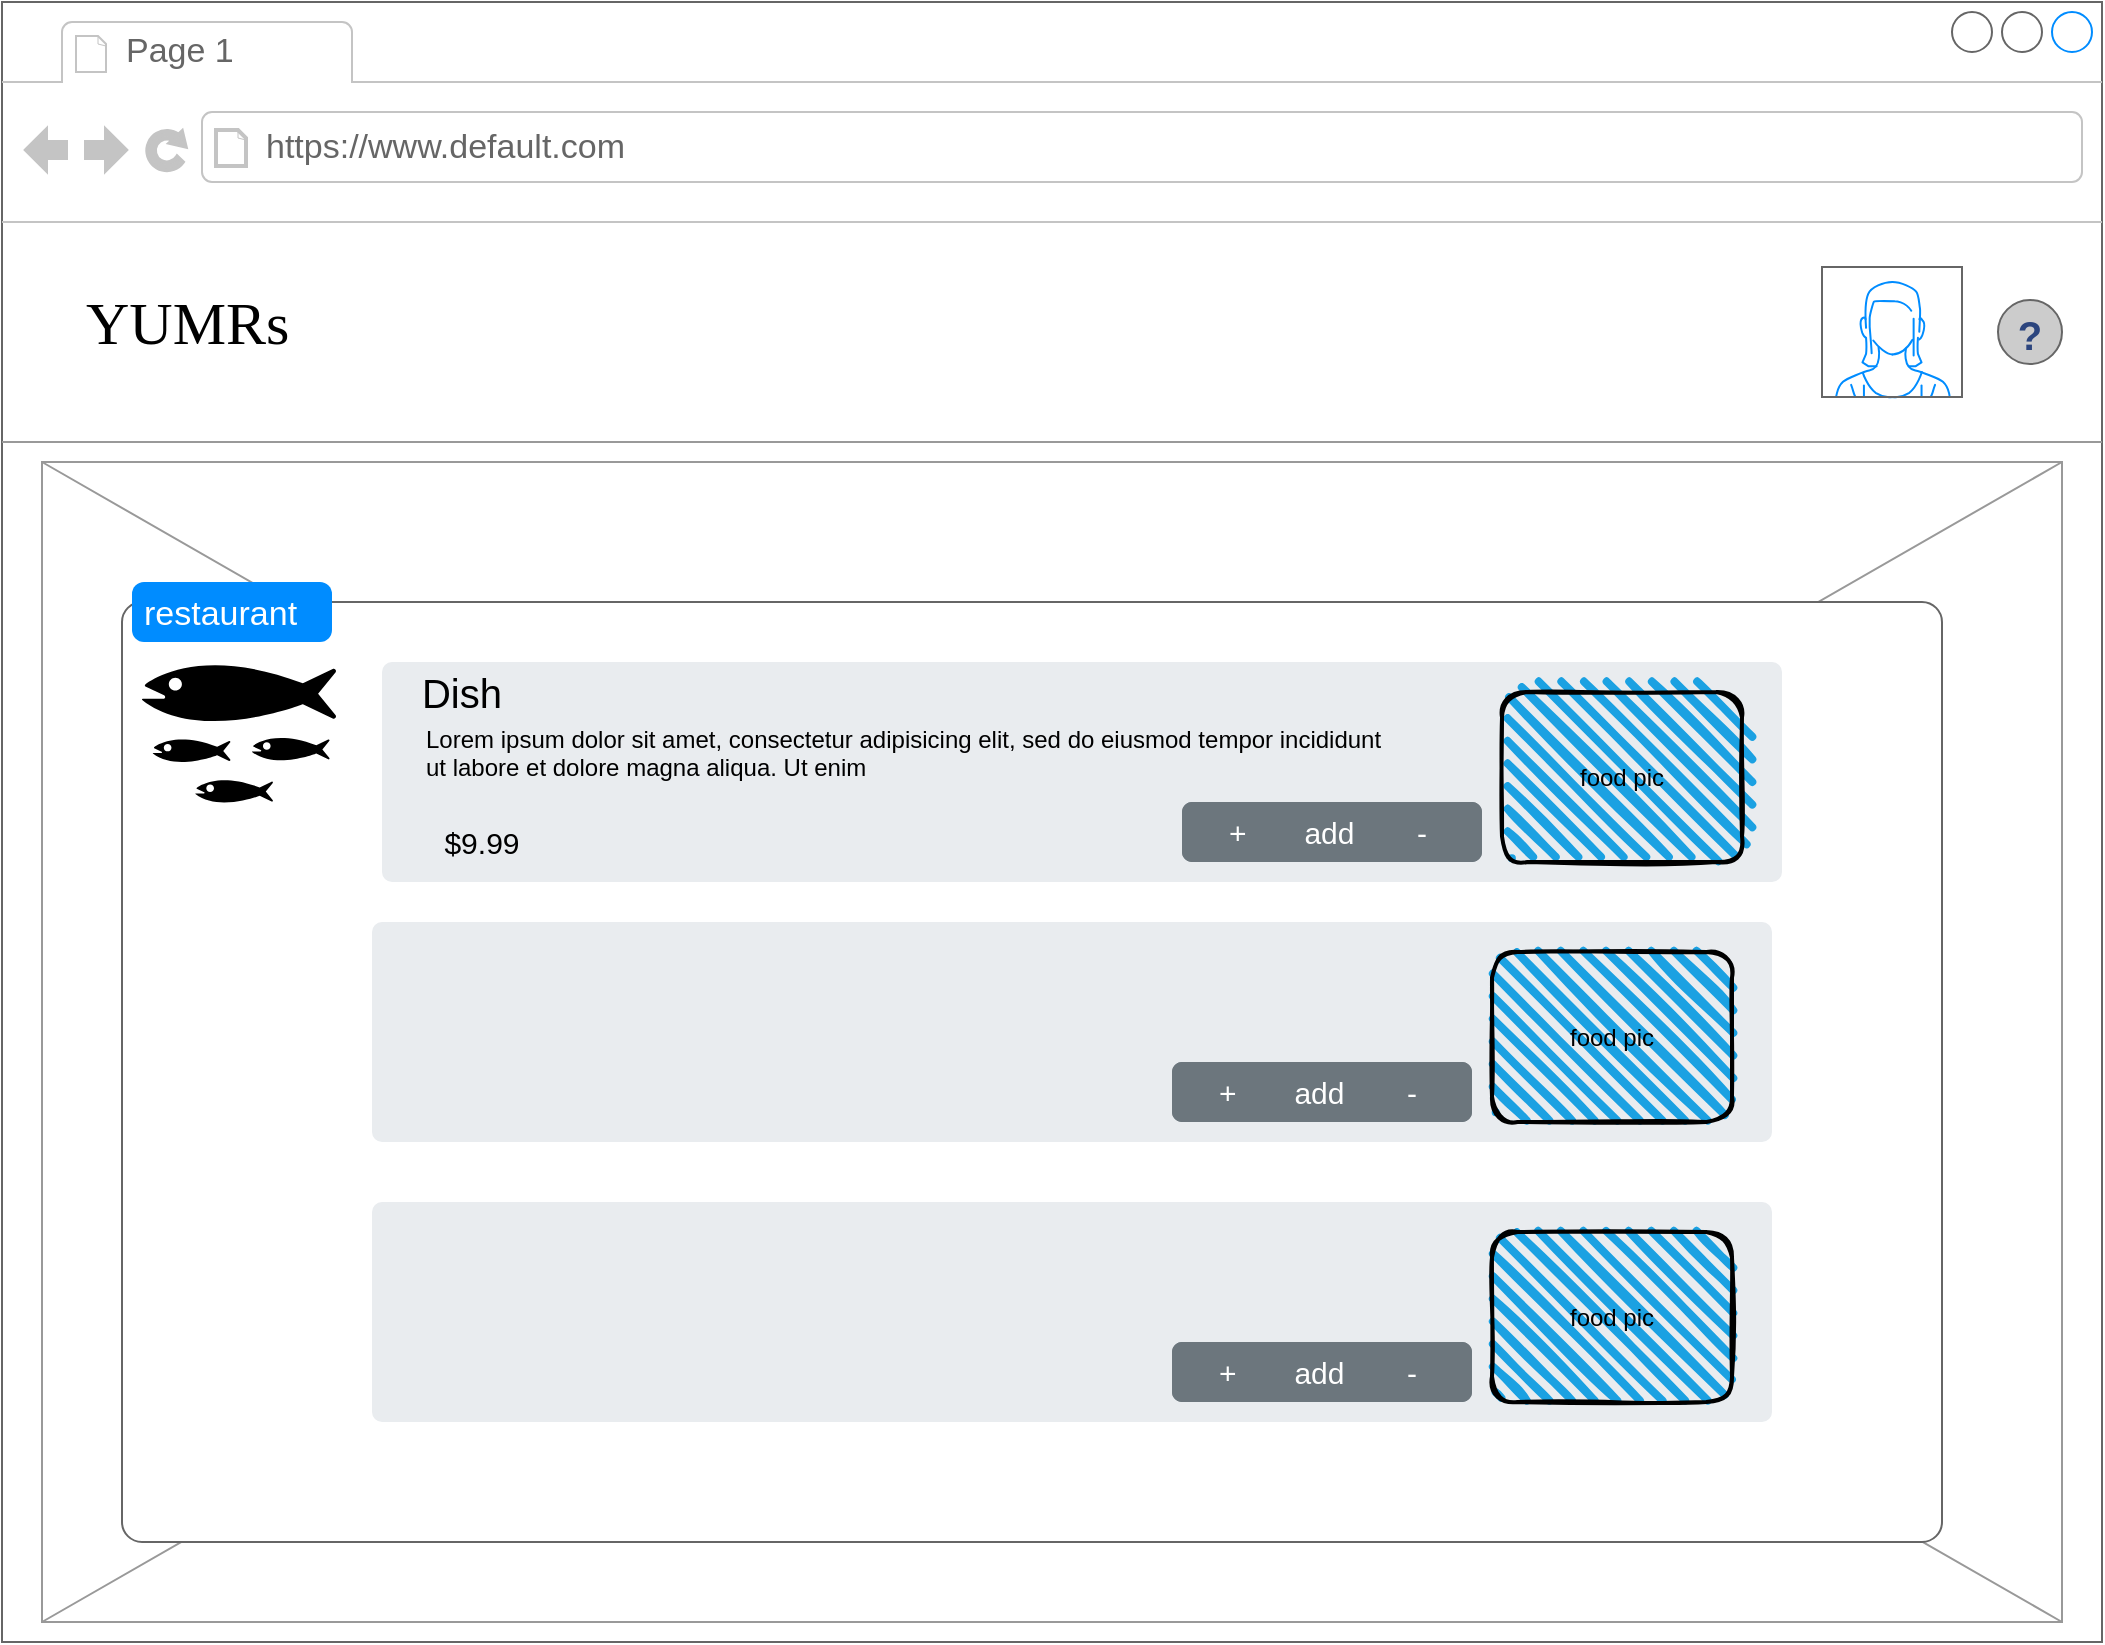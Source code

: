 <mxfile version="16.5.2"><diagram name="Page-1" id="2cc2dc42-3aac-f2a9-1cec-7a8b7cbee084"><mxGraphModel dx="2409" dy="1595" grid="1" gridSize="10" guides="1" tooltips="1" connect="1" arrows="1" fold="1" page="1" pageScale="1" pageWidth="1100" pageHeight="850" background="none" math="0" shadow="0"><root><mxCell id="0"/><mxCell id="1" parent="0"/><mxCell id="7026571954dc6520-1" value="" style="strokeWidth=1;shadow=0;dashed=0;align=center;html=1;shape=mxgraph.mockup.containers.browserWindow;rSize=0;strokeColor=#666666;mainText=,;recursiveResize=0;rounded=0;labelBackgroundColor=none;fontFamily=Verdana;fontSize=12" parent="1" vertex="1"><mxGeometry x="-60" y="-40" width="1050" height="820" as="geometry"/></mxCell><mxCell id="7026571954dc6520-22" value="" style="verticalLabelPosition=bottom;shadow=0;dashed=0;align=center;html=1;verticalAlign=top;strokeWidth=1;shape=mxgraph.mockup.graphics.simpleIcon;strokeColor=#999999;fillColor=#ffffff;rounded=0;labelBackgroundColor=none;fontFamily=Verdana;fontSize=12;fontColor=#000000;" parent="7026571954dc6520-1" vertex="1"><mxGeometry x="20" y="230" width="1010" height="580" as="geometry"/></mxCell><mxCell id="7026571954dc6520-2" value="Page 1" style="strokeWidth=1;shadow=0;dashed=0;align=center;html=1;shape=mxgraph.mockup.containers.anchor;fontSize=17;fontColor=#666666;align=left;" parent="7026571954dc6520-1" vertex="1"><mxGeometry x="60" y="12" width="110" height="26" as="geometry"/></mxCell><mxCell id="7026571954dc6520-3" value="https://www.default.com" style="strokeWidth=1;shadow=0;dashed=0;align=center;html=1;shape=mxgraph.mockup.containers.anchor;rSize=0;fontSize=17;fontColor=#666666;align=left;" parent="7026571954dc6520-1" vertex="1"><mxGeometry x="130" y="60" width="250" height="26" as="geometry"/></mxCell><mxCell id="7026571954dc6520-4" value="YUMRs" style="text;html=1;points=[];align=left;verticalAlign=top;spacingTop=-4;fontSize=30;fontFamily=Verdana" parent="7026571954dc6520-1" vertex="1"><mxGeometry x="40" y="140" width="120" height="50" as="geometry"/></mxCell><mxCell id="7026571954dc6520-15" value="" style="verticalLabelPosition=bottom;shadow=0;dashed=0;align=center;html=1;verticalAlign=top;strokeWidth=1;shape=mxgraph.mockup.markup.line;strokeColor=#999999;rounded=0;labelBackgroundColor=none;fillColor=#ffffff;fontFamily=Verdana;fontSize=12;fontColor=#000000;" parent="7026571954dc6520-1" vertex="1"><mxGeometry y="210" width="1050" height="20" as="geometry"/></mxCell><mxCell id="lKbvZlW0d5WZILYgFXHk-2" value="" style="verticalLabelPosition=bottom;shadow=0;dashed=0;align=center;html=1;verticalAlign=top;strokeWidth=1;shape=mxgraph.mockup.containers.userFemale;strokeColor=#666666;strokeColor2=#008cff;" parent="7026571954dc6520-1" vertex="1"><mxGeometry x="910" y="132.5" width="70" height="65" as="geometry"/></mxCell><mxCell id="lKbvZlW0d5WZILYgFXHk-26" value="" style="shape=mxgraph.mockup.containers.marginRect;rectMarginTop=10;strokeColor=#666666;strokeWidth=1;dashed=0;rounded=1;arcSize=5;recursiveResize=0;" parent="7026571954dc6520-1" vertex="1"><mxGeometry x="60" y="290" width="910" height="480" as="geometry"/></mxCell><mxCell id="lKbvZlW0d5WZILYgFXHk-27" value="restaurant" style="shape=rect;strokeColor=none;fillColor=#008cff;strokeWidth=1;dashed=0;rounded=1;arcSize=20;fontColor=#ffffff;fontSize=17;spacing=2;spacingTop=-2;align=left;autosize=1;spacingLeft=4;resizeWidth=0;resizeHeight=0;perimeter=none;" parent="lKbvZlW0d5WZILYgFXHk-26" vertex="1"><mxGeometry x="5" width="100" height="30" as="geometry"/></mxCell><mxCell id="6JBaFPZMc3V5xEf_UoLb-1" value="" style="shape=mxgraph.signs.animals.fish_hatchery;html=1;pointerEvents=1;fillColor=#000000;strokeColor=none;verticalLabelPosition=bottom;verticalAlign=top;align=center;sketch=0;" vertex="1" parent="lKbvZlW0d5WZILYgFXHk-26"><mxGeometry x="10" y="30" width="97" height="85" as="geometry"/></mxCell><mxCell id="6JBaFPZMc3V5xEf_UoLb-2" value="" style="html=1;shadow=0;dashed=0;shape=mxgraph.bootstrap.rrect;rSize=5;strokeColor=none;html=1;whiteSpace=wrap;fillColor=#E9ECEF;fontColor=#474E4F;align=left;spacing=15;fontSize=14;verticalAlign=top;spacingTop=40;" vertex="1" parent="lKbvZlW0d5WZILYgFXHk-26"><mxGeometry x="130" y="40" width="700" height="110" as="geometry"/></mxCell><mxCell id="6JBaFPZMc3V5xEf_UoLb-3" value="food pic" style="rounded=1;whiteSpace=wrap;html=1;strokeWidth=2;fillWeight=4;hachureGap=8;hachureAngle=45;fillColor=#1ba1e2;sketch=1;" vertex="1" parent="lKbvZlW0d5WZILYgFXHk-26"><mxGeometry x="690" y="55" width="120" height="85" as="geometry"/></mxCell><mxCell id="6JBaFPZMc3V5xEf_UoLb-5" value="Lorem ipsum dolor sit amet, consectetur adipisicing elit, sed do eiusmod tempor incididunt ut labore et dolore magna aliqua. Ut enim&amp;nbsp;" style="text;spacingTop=-5;whiteSpace=wrap;html=1;align=left;fontSize=12;fontFamily=Helvetica;fillColor=none;strokeColor=none;" vertex="1" parent="lKbvZlW0d5WZILYgFXHk-26"><mxGeometry x="150" y="70" width="490" height="30" as="geometry"/></mxCell><mxCell id="6JBaFPZMc3V5xEf_UoLb-6" value="&lt;font style=&quot;font-size: 15px&quot;&gt;$9.99&lt;/font&gt;" style="text;html=1;strokeColor=none;fillColor=none;align=center;verticalAlign=middle;whiteSpace=wrap;rounded=0;" vertex="1" parent="lKbvZlW0d5WZILYgFXHk-26"><mxGeometry x="150" y="115" width="60" height="30" as="geometry"/></mxCell><mxCell id="6JBaFPZMc3V5xEf_UoLb-8" value="" style="html=1;shadow=0;dashed=0;shape=mxgraph.bootstrap.rrect;rSize=5;strokeColor=none;html=1;whiteSpace=wrap;fillColor=#6C767D;fontColor=#ffffff;sketch=0;fontSize=15;" vertex="1" parent="lKbvZlW0d5WZILYgFXHk-26"><mxGeometry x="530" y="110" width="150" height="30" as="geometry"/></mxCell><mxCell id="6JBaFPZMc3V5xEf_UoLb-9" value="+&amp;nbsp;" style="strokeColor=inherit;fillColor=inherit;gradientColor=inherit;fontColor=inherit;html=1;shadow=0;dashed=0;shape=mxgraph.bootstrap.leftButton;rSize=5;perimeter=none;whiteSpace=wrap;resizeHeight=1;sketch=0;fontSize=15;" vertex="1" parent="6JBaFPZMc3V5xEf_UoLb-8"><mxGeometry width="60" height="30" relative="1" as="geometry"/></mxCell><mxCell id="6JBaFPZMc3V5xEf_UoLb-10" value="add item" style="strokeColor=inherit;fillColor=inherit;gradientColor=inherit;fontColor=inherit;html=1;shadow=0;dashed=0;perimeter=none;whiteSpace=wrap;resizeHeight=1;sketch=0;fontSize=15;" vertex="1" parent="6JBaFPZMc3V5xEf_UoLb-8"><mxGeometry width="60" height="30" relative="1" as="geometry"><mxPoint x="60" as="offset"/></mxGeometry></mxCell><mxCell id="6JBaFPZMc3V5xEf_UoLb-11" value="-" style="strokeColor=inherit;fillColor=inherit;gradientColor=inherit;fontColor=inherit;html=1;shadow=0;dashed=0;shape=mxgraph.bootstrap.rightButton;rSize=5;perimeter=none;whiteSpace=wrap;resizeHeight=1;sketch=0;fontSize=15;" vertex="1" parent="6JBaFPZMc3V5xEf_UoLb-8"><mxGeometry x="1" width="60" height="30" relative="1" as="geometry"><mxPoint x="-60" as="offset"/></mxGeometry></mxCell><mxCell id="6JBaFPZMc3V5xEf_UoLb-12" value="Dish" style="text;html=1;strokeColor=none;fillColor=none;align=center;verticalAlign=middle;whiteSpace=wrap;rounded=0;fontSize=20;" vertex="1" parent="lKbvZlW0d5WZILYgFXHk-26"><mxGeometry x="110" y="30" width="120" height="50" as="geometry"/></mxCell><mxCell id="6JBaFPZMc3V5xEf_UoLb-13" value="Dish" style="text;html=1;strokeColor=none;fillColor=none;align=center;verticalAlign=middle;whiteSpace=wrap;rounded=0;fontSize=20;" vertex="1" parent="lKbvZlW0d5WZILYgFXHk-26"><mxGeometry x="105" y="160" width="120" height="50" as="geometry"/></mxCell><mxCell id="6JBaFPZMc3V5xEf_UoLb-14" value="&lt;font style=&quot;font-size: 15px&quot;&gt;$9.99&lt;/font&gt;" style="text;html=1;strokeColor=none;fillColor=none;align=center;verticalAlign=middle;whiteSpace=wrap;rounded=0;" vertex="1" parent="lKbvZlW0d5WZILYgFXHk-26"><mxGeometry x="145" y="245" width="60" height="30" as="geometry"/></mxCell><mxCell id="6JBaFPZMc3V5xEf_UoLb-15" value="Lorem ipsum dolor sit amet, consectetur adipisicing elit, sed do eiusmod tempor incididunt ut labore et dolore magna aliqua. Ut enim&amp;nbsp;" style="text;spacingTop=-5;whiteSpace=wrap;html=1;align=left;fontSize=12;fontFamily=Helvetica;fillColor=none;strokeColor=none;" vertex="1" parent="lKbvZlW0d5WZILYgFXHk-26"><mxGeometry x="145" y="200" width="490" height="30" as="geometry"/></mxCell><mxCell id="6JBaFPZMc3V5xEf_UoLb-16" value="" style="html=1;shadow=0;dashed=0;shape=mxgraph.bootstrap.rrect;rSize=5;strokeColor=none;html=1;whiteSpace=wrap;fillColor=#E9ECEF;fontColor=#474E4F;align=left;spacing=15;fontSize=14;verticalAlign=top;spacingTop=40;" vertex="1" parent="lKbvZlW0d5WZILYgFXHk-26"><mxGeometry x="125" y="170" width="700" height="110" as="geometry"/></mxCell><mxCell id="6JBaFPZMc3V5xEf_UoLb-17" value="" style="html=1;shadow=0;dashed=0;shape=mxgraph.bootstrap.rrect;rSize=5;strokeColor=none;html=1;whiteSpace=wrap;fillColor=#6C767D;fontColor=#ffffff;sketch=0;fontSize=15;" vertex="1" parent="lKbvZlW0d5WZILYgFXHk-26"><mxGeometry x="525" y="240" width="150" height="30" as="geometry"/></mxCell><mxCell id="6JBaFPZMc3V5xEf_UoLb-18" value="+&amp;nbsp;" style="strokeColor=inherit;fillColor=inherit;gradientColor=inherit;fontColor=inherit;html=1;shadow=0;dashed=0;shape=mxgraph.bootstrap.leftButton;rSize=5;perimeter=none;whiteSpace=wrap;resizeHeight=1;sketch=0;fontSize=15;" vertex="1" parent="6JBaFPZMc3V5xEf_UoLb-17"><mxGeometry width="60" height="30" relative="1" as="geometry"/></mxCell><mxCell id="6JBaFPZMc3V5xEf_UoLb-19" value="add item" style="strokeColor=inherit;fillColor=inherit;gradientColor=inherit;fontColor=inherit;html=1;shadow=0;dashed=0;perimeter=none;whiteSpace=wrap;resizeHeight=1;sketch=0;fontSize=15;" vertex="1" parent="6JBaFPZMc3V5xEf_UoLb-17"><mxGeometry width="60" height="30" relative="1" as="geometry"><mxPoint x="60" as="offset"/></mxGeometry></mxCell><mxCell id="6JBaFPZMc3V5xEf_UoLb-20" value="-" style="strokeColor=inherit;fillColor=inherit;gradientColor=inherit;fontColor=inherit;html=1;shadow=0;dashed=0;shape=mxgraph.bootstrap.rightButton;rSize=5;perimeter=none;whiteSpace=wrap;resizeHeight=1;sketch=0;fontSize=15;" vertex="1" parent="6JBaFPZMc3V5xEf_UoLb-17"><mxGeometry x="1" width="60" height="30" relative="1" as="geometry"><mxPoint x="-60" as="offset"/></mxGeometry></mxCell><mxCell id="6JBaFPZMc3V5xEf_UoLb-21" value="food pic" style="rounded=1;whiteSpace=wrap;html=1;strokeWidth=2;fillWeight=4;hachureGap=8;hachureAngle=45;fillColor=#1ba1e2;sketch=1;" vertex="1" parent="lKbvZlW0d5WZILYgFXHk-26"><mxGeometry x="685" y="185" width="120" height="85" as="geometry"/></mxCell><mxCell id="6JBaFPZMc3V5xEf_UoLb-22" value="Dish" style="text;html=1;strokeColor=none;fillColor=none;align=center;verticalAlign=middle;whiteSpace=wrap;rounded=0;fontSize=20;" vertex="1" parent="lKbvZlW0d5WZILYgFXHk-26"><mxGeometry x="105" y="300" width="120" height="50" as="geometry"/></mxCell><mxCell id="6JBaFPZMc3V5xEf_UoLb-23" value="&lt;font style=&quot;font-size: 15px&quot;&gt;$9.99&lt;/font&gt;" style="text;html=1;strokeColor=none;fillColor=none;align=center;verticalAlign=middle;whiteSpace=wrap;rounded=0;" vertex="1" parent="lKbvZlW0d5WZILYgFXHk-26"><mxGeometry x="145" y="385" width="60" height="30" as="geometry"/></mxCell><mxCell id="6JBaFPZMc3V5xEf_UoLb-24" value="Lorem ipsum dolor sit amet, consectetur adipisicing elit, sed do eiusmod tempor incididunt ut labore et dolore magna aliqua. Ut enim&amp;nbsp;" style="text;spacingTop=-5;whiteSpace=wrap;html=1;align=left;fontSize=12;fontFamily=Helvetica;fillColor=none;strokeColor=none;" vertex="1" parent="lKbvZlW0d5WZILYgFXHk-26"><mxGeometry x="145" y="340" width="490" height="30" as="geometry"/></mxCell><mxCell id="6JBaFPZMc3V5xEf_UoLb-25" value="" style="html=1;shadow=0;dashed=0;shape=mxgraph.bootstrap.rrect;rSize=5;strokeColor=none;html=1;whiteSpace=wrap;fillColor=#E9ECEF;fontColor=#474E4F;align=left;spacing=15;fontSize=14;verticalAlign=top;spacingTop=40;" vertex="1" parent="lKbvZlW0d5WZILYgFXHk-26"><mxGeometry x="125" y="310" width="700" height="110" as="geometry"/></mxCell><mxCell id="6JBaFPZMc3V5xEf_UoLb-26" value="" style="html=1;shadow=0;dashed=0;shape=mxgraph.bootstrap.rrect;rSize=5;strokeColor=none;html=1;whiteSpace=wrap;fillColor=#6C767D;fontColor=#ffffff;sketch=0;fontSize=15;" vertex="1" parent="lKbvZlW0d5WZILYgFXHk-26"><mxGeometry x="525" y="380" width="150" height="30" as="geometry"/></mxCell><mxCell id="6JBaFPZMc3V5xEf_UoLb-27" value="+&amp;nbsp;" style="strokeColor=inherit;fillColor=inherit;gradientColor=inherit;fontColor=inherit;html=1;shadow=0;dashed=0;shape=mxgraph.bootstrap.leftButton;rSize=5;perimeter=none;whiteSpace=wrap;resizeHeight=1;sketch=0;fontSize=15;" vertex="1" parent="6JBaFPZMc3V5xEf_UoLb-26"><mxGeometry width="60" height="30" relative="1" as="geometry"/></mxCell><mxCell id="6JBaFPZMc3V5xEf_UoLb-28" value="add item" style="strokeColor=inherit;fillColor=inherit;gradientColor=inherit;fontColor=inherit;html=1;shadow=0;dashed=0;perimeter=none;whiteSpace=wrap;resizeHeight=1;sketch=0;fontSize=15;" vertex="1" parent="6JBaFPZMc3V5xEf_UoLb-26"><mxGeometry width="60" height="30" relative="1" as="geometry"><mxPoint x="60" as="offset"/></mxGeometry></mxCell><mxCell id="6JBaFPZMc3V5xEf_UoLb-29" value="-" style="strokeColor=inherit;fillColor=inherit;gradientColor=inherit;fontColor=inherit;html=1;shadow=0;dashed=0;shape=mxgraph.bootstrap.rightButton;rSize=5;perimeter=none;whiteSpace=wrap;resizeHeight=1;sketch=0;fontSize=15;" vertex="1" parent="6JBaFPZMc3V5xEf_UoLb-26"><mxGeometry x="1" width="60" height="30" relative="1" as="geometry"><mxPoint x="-60" as="offset"/></mxGeometry></mxCell><mxCell id="6JBaFPZMc3V5xEf_UoLb-30" value="food pic" style="rounded=1;whiteSpace=wrap;html=1;strokeWidth=2;fillWeight=4;hachureGap=8;hachureAngle=45;fillColor=#1ba1e2;sketch=1;" vertex="1" parent="lKbvZlW0d5WZILYgFXHk-26"><mxGeometry x="685" y="325" width="120" height="85" as="geometry"/></mxCell><mxCell id="lKbvZlW0d5WZILYgFXHk-50" value="" style="verticalLabelPosition=bottom;shadow=0;dashed=0;align=center;html=1;verticalAlign=top;strokeWidth=1;shape=mxgraph.mockup.misc.help_icon;" parent="7026571954dc6520-1" vertex="1"><mxGeometry x="998" y="149" width="32" height="32" as="geometry"/></mxCell></root></mxGraphModel></diagram></mxfile>